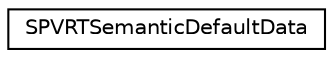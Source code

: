 digraph "Graphical Class Hierarchy"
{
  edge [fontname="Helvetica",fontsize="10",labelfontname="Helvetica",labelfontsize="10"];
  node [fontname="Helvetica",fontsize="10",shape=record];
  rankdir="LR";
  Node1 [label="SPVRTSemanticDefaultData",height=0.2,width=0.4,color="black", fillcolor="white", style="filled",URL="$struct_s_p_v_r_t_semantic_default_data.html",tooltip="Stores a default value. "];
}

